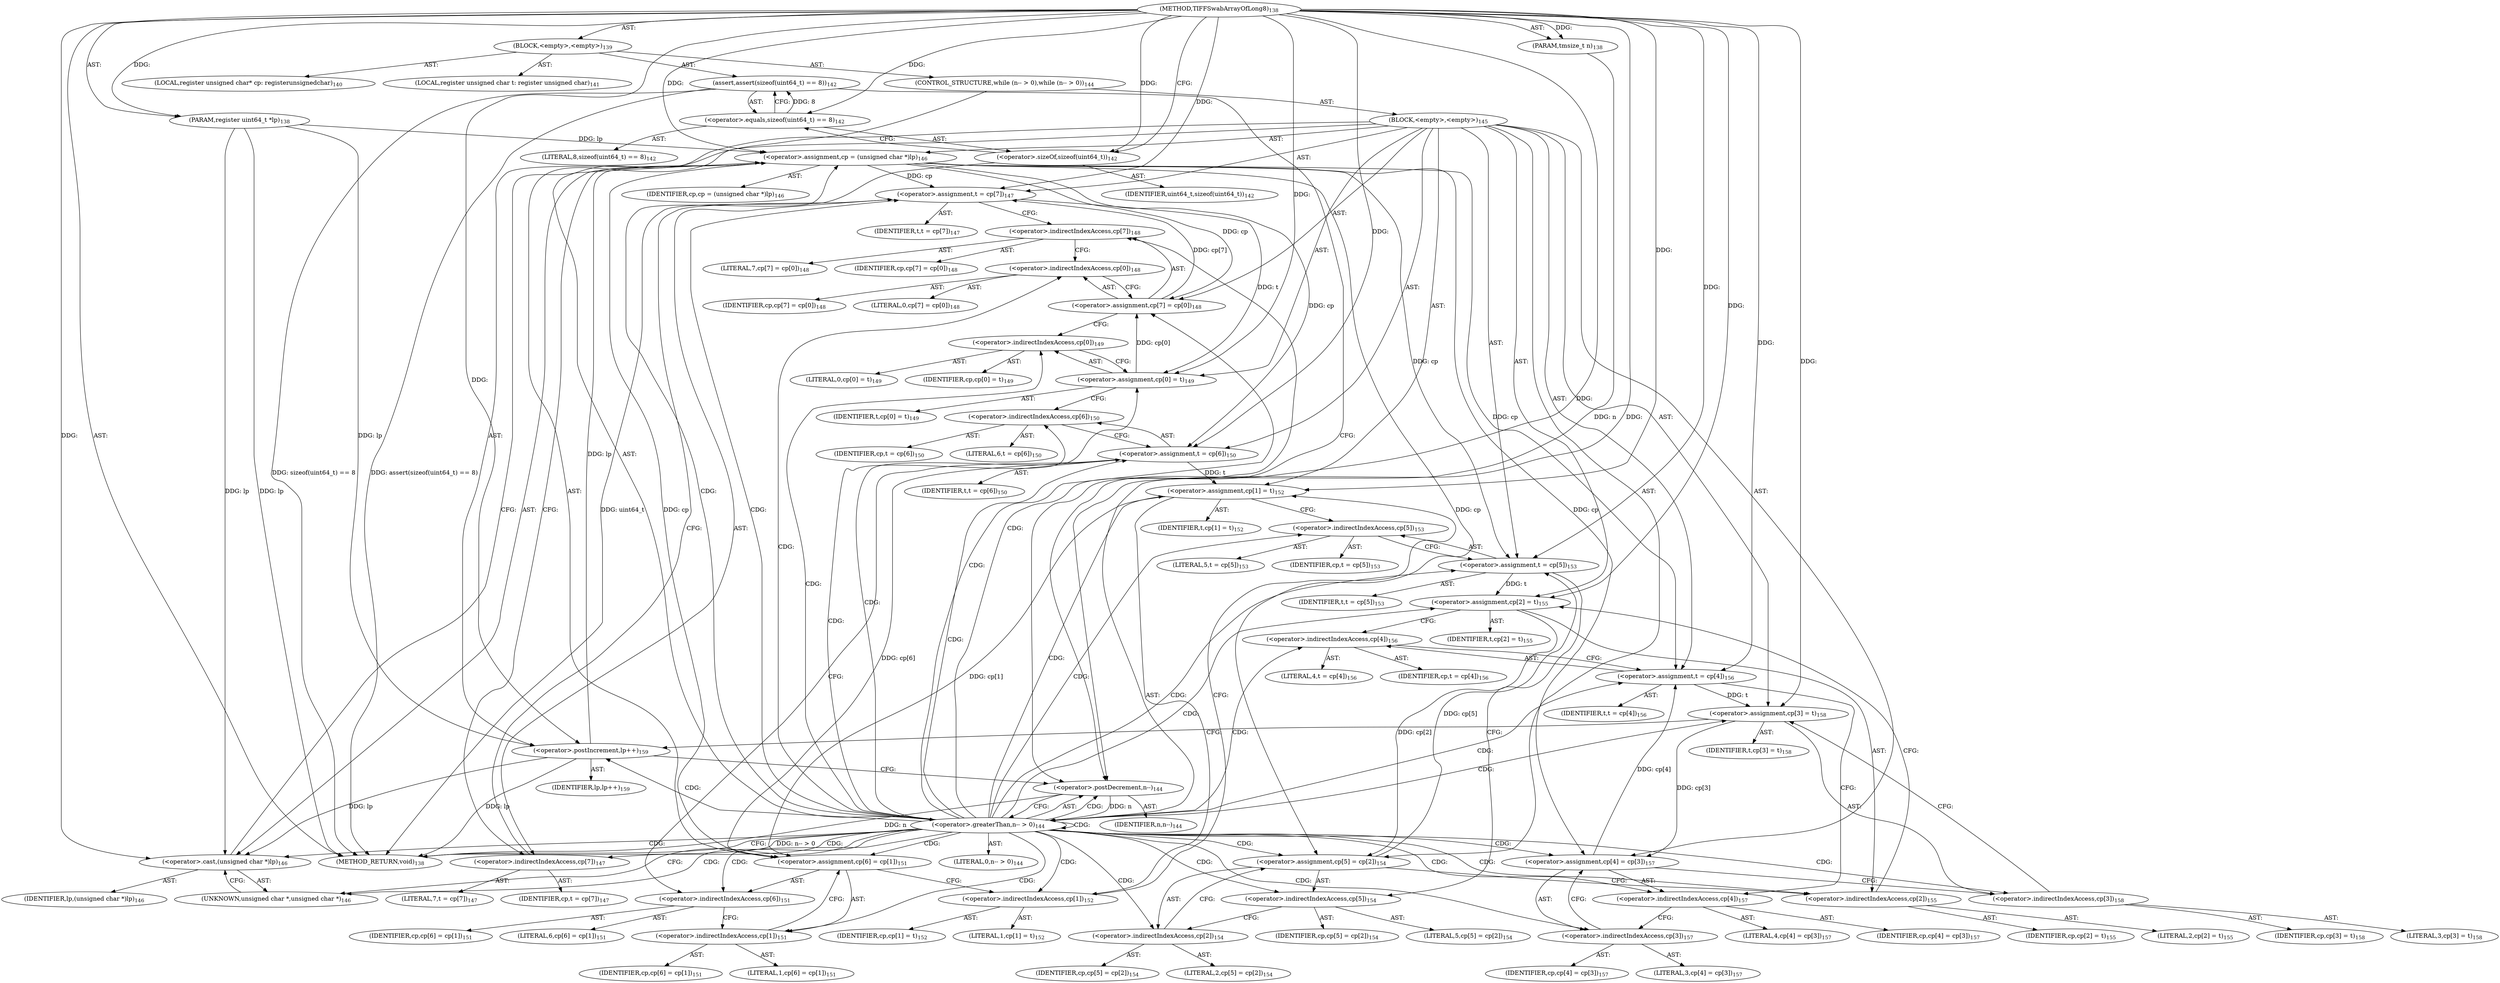 digraph "TIFFSwabArrayOfLong8" {  
"34590" [label = <(METHOD,TIFFSwabArrayOfLong8)<SUB>138</SUB>> ]
"34591" [label = <(PARAM,register uint64_t *lp)<SUB>138</SUB>> ]
"34592" [label = <(PARAM,tmsize_t n)<SUB>138</SUB>> ]
"34593" [label = <(BLOCK,&lt;empty&gt;,&lt;empty&gt;)<SUB>139</SUB>> ]
"34594" [label = <(LOCAL,register unsigned char* cp: registerunsignedchar)<SUB>140</SUB>> ]
"34595" [label = <(LOCAL,register unsigned char t: register unsigned char)<SUB>141</SUB>> ]
"34596" [label = <(assert,assert(sizeof(uint64_t) == 8))<SUB>142</SUB>> ]
"34597" [label = <(&lt;operator&gt;.equals,sizeof(uint64_t) == 8)<SUB>142</SUB>> ]
"34598" [label = <(&lt;operator&gt;.sizeOf,sizeof(uint64_t))<SUB>142</SUB>> ]
"34599" [label = <(IDENTIFIER,uint64_t,sizeof(uint64_t))<SUB>142</SUB>> ]
"34600" [label = <(LITERAL,8,sizeof(uint64_t) == 8)<SUB>142</SUB>> ]
"34601" [label = <(CONTROL_STRUCTURE,while (n-- &gt; 0),while (n-- &gt; 0))<SUB>144</SUB>> ]
"34602" [label = <(&lt;operator&gt;.greaterThan,n-- &gt; 0)<SUB>144</SUB>> ]
"34603" [label = <(&lt;operator&gt;.postDecrement,n--)<SUB>144</SUB>> ]
"34604" [label = <(IDENTIFIER,n,n--)<SUB>144</SUB>> ]
"34605" [label = <(LITERAL,0,n-- &gt; 0)<SUB>144</SUB>> ]
"34606" [label = <(BLOCK,&lt;empty&gt;,&lt;empty&gt;)<SUB>145</SUB>> ]
"34607" [label = <(&lt;operator&gt;.assignment,cp = (unsigned char *)lp)<SUB>146</SUB>> ]
"34608" [label = <(IDENTIFIER,cp,cp = (unsigned char *)lp)<SUB>146</SUB>> ]
"34609" [label = <(&lt;operator&gt;.cast,(unsigned char *)lp)<SUB>146</SUB>> ]
"34610" [label = <(UNKNOWN,unsigned char *,unsigned char *)<SUB>146</SUB>> ]
"34611" [label = <(IDENTIFIER,lp,(unsigned char *)lp)<SUB>146</SUB>> ]
"34612" [label = <(&lt;operator&gt;.assignment,t = cp[7])<SUB>147</SUB>> ]
"34613" [label = <(IDENTIFIER,t,t = cp[7])<SUB>147</SUB>> ]
"34614" [label = <(&lt;operator&gt;.indirectIndexAccess,cp[7])<SUB>147</SUB>> ]
"34615" [label = <(IDENTIFIER,cp,t = cp[7])<SUB>147</SUB>> ]
"34616" [label = <(LITERAL,7,t = cp[7])<SUB>147</SUB>> ]
"34617" [label = <(&lt;operator&gt;.assignment,cp[7] = cp[0])<SUB>148</SUB>> ]
"34618" [label = <(&lt;operator&gt;.indirectIndexAccess,cp[7])<SUB>148</SUB>> ]
"34619" [label = <(IDENTIFIER,cp,cp[7] = cp[0])<SUB>148</SUB>> ]
"34620" [label = <(LITERAL,7,cp[7] = cp[0])<SUB>148</SUB>> ]
"34621" [label = <(&lt;operator&gt;.indirectIndexAccess,cp[0])<SUB>148</SUB>> ]
"34622" [label = <(IDENTIFIER,cp,cp[7] = cp[0])<SUB>148</SUB>> ]
"34623" [label = <(LITERAL,0,cp[7] = cp[0])<SUB>148</SUB>> ]
"34624" [label = <(&lt;operator&gt;.assignment,cp[0] = t)<SUB>149</SUB>> ]
"34625" [label = <(&lt;operator&gt;.indirectIndexAccess,cp[0])<SUB>149</SUB>> ]
"34626" [label = <(IDENTIFIER,cp,cp[0] = t)<SUB>149</SUB>> ]
"34627" [label = <(LITERAL,0,cp[0] = t)<SUB>149</SUB>> ]
"34628" [label = <(IDENTIFIER,t,cp[0] = t)<SUB>149</SUB>> ]
"34629" [label = <(&lt;operator&gt;.assignment,t = cp[6])<SUB>150</SUB>> ]
"34630" [label = <(IDENTIFIER,t,t = cp[6])<SUB>150</SUB>> ]
"34631" [label = <(&lt;operator&gt;.indirectIndexAccess,cp[6])<SUB>150</SUB>> ]
"34632" [label = <(IDENTIFIER,cp,t = cp[6])<SUB>150</SUB>> ]
"34633" [label = <(LITERAL,6,t = cp[6])<SUB>150</SUB>> ]
"34634" [label = <(&lt;operator&gt;.assignment,cp[6] = cp[1])<SUB>151</SUB>> ]
"34635" [label = <(&lt;operator&gt;.indirectIndexAccess,cp[6])<SUB>151</SUB>> ]
"34636" [label = <(IDENTIFIER,cp,cp[6] = cp[1])<SUB>151</SUB>> ]
"34637" [label = <(LITERAL,6,cp[6] = cp[1])<SUB>151</SUB>> ]
"34638" [label = <(&lt;operator&gt;.indirectIndexAccess,cp[1])<SUB>151</SUB>> ]
"34639" [label = <(IDENTIFIER,cp,cp[6] = cp[1])<SUB>151</SUB>> ]
"34640" [label = <(LITERAL,1,cp[6] = cp[1])<SUB>151</SUB>> ]
"34641" [label = <(&lt;operator&gt;.assignment,cp[1] = t)<SUB>152</SUB>> ]
"34642" [label = <(&lt;operator&gt;.indirectIndexAccess,cp[1])<SUB>152</SUB>> ]
"34643" [label = <(IDENTIFIER,cp,cp[1] = t)<SUB>152</SUB>> ]
"34644" [label = <(LITERAL,1,cp[1] = t)<SUB>152</SUB>> ]
"34645" [label = <(IDENTIFIER,t,cp[1] = t)<SUB>152</SUB>> ]
"34646" [label = <(&lt;operator&gt;.assignment,t = cp[5])<SUB>153</SUB>> ]
"34647" [label = <(IDENTIFIER,t,t = cp[5])<SUB>153</SUB>> ]
"34648" [label = <(&lt;operator&gt;.indirectIndexAccess,cp[5])<SUB>153</SUB>> ]
"34649" [label = <(IDENTIFIER,cp,t = cp[5])<SUB>153</SUB>> ]
"34650" [label = <(LITERAL,5,t = cp[5])<SUB>153</SUB>> ]
"34651" [label = <(&lt;operator&gt;.assignment,cp[5] = cp[2])<SUB>154</SUB>> ]
"34652" [label = <(&lt;operator&gt;.indirectIndexAccess,cp[5])<SUB>154</SUB>> ]
"34653" [label = <(IDENTIFIER,cp,cp[5] = cp[2])<SUB>154</SUB>> ]
"34654" [label = <(LITERAL,5,cp[5] = cp[2])<SUB>154</SUB>> ]
"34655" [label = <(&lt;operator&gt;.indirectIndexAccess,cp[2])<SUB>154</SUB>> ]
"34656" [label = <(IDENTIFIER,cp,cp[5] = cp[2])<SUB>154</SUB>> ]
"34657" [label = <(LITERAL,2,cp[5] = cp[2])<SUB>154</SUB>> ]
"34658" [label = <(&lt;operator&gt;.assignment,cp[2] = t)<SUB>155</SUB>> ]
"34659" [label = <(&lt;operator&gt;.indirectIndexAccess,cp[2])<SUB>155</SUB>> ]
"34660" [label = <(IDENTIFIER,cp,cp[2] = t)<SUB>155</SUB>> ]
"34661" [label = <(LITERAL,2,cp[2] = t)<SUB>155</SUB>> ]
"34662" [label = <(IDENTIFIER,t,cp[2] = t)<SUB>155</SUB>> ]
"34663" [label = <(&lt;operator&gt;.assignment,t = cp[4])<SUB>156</SUB>> ]
"34664" [label = <(IDENTIFIER,t,t = cp[4])<SUB>156</SUB>> ]
"34665" [label = <(&lt;operator&gt;.indirectIndexAccess,cp[4])<SUB>156</SUB>> ]
"34666" [label = <(IDENTIFIER,cp,t = cp[4])<SUB>156</SUB>> ]
"34667" [label = <(LITERAL,4,t = cp[4])<SUB>156</SUB>> ]
"34668" [label = <(&lt;operator&gt;.assignment,cp[4] = cp[3])<SUB>157</SUB>> ]
"34669" [label = <(&lt;operator&gt;.indirectIndexAccess,cp[4])<SUB>157</SUB>> ]
"34670" [label = <(IDENTIFIER,cp,cp[4] = cp[3])<SUB>157</SUB>> ]
"34671" [label = <(LITERAL,4,cp[4] = cp[3])<SUB>157</SUB>> ]
"34672" [label = <(&lt;operator&gt;.indirectIndexAccess,cp[3])<SUB>157</SUB>> ]
"34673" [label = <(IDENTIFIER,cp,cp[4] = cp[3])<SUB>157</SUB>> ]
"34674" [label = <(LITERAL,3,cp[4] = cp[3])<SUB>157</SUB>> ]
"34675" [label = <(&lt;operator&gt;.assignment,cp[3] = t)<SUB>158</SUB>> ]
"34676" [label = <(&lt;operator&gt;.indirectIndexAccess,cp[3])<SUB>158</SUB>> ]
"34677" [label = <(IDENTIFIER,cp,cp[3] = t)<SUB>158</SUB>> ]
"34678" [label = <(LITERAL,3,cp[3] = t)<SUB>158</SUB>> ]
"34679" [label = <(IDENTIFIER,t,cp[3] = t)<SUB>158</SUB>> ]
"34680" [label = <(&lt;operator&gt;.postIncrement,lp++)<SUB>159</SUB>> ]
"34681" [label = <(IDENTIFIER,lp,lp++)<SUB>159</SUB>> ]
"34682" [label = <(METHOD_RETURN,void)<SUB>138</SUB>> ]
  "34590" -> "34591"  [ label = "AST: "] 
  "34590" -> "34592"  [ label = "AST: "] 
  "34590" -> "34593"  [ label = "AST: "] 
  "34590" -> "34682"  [ label = "AST: "] 
  "34593" -> "34594"  [ label = "AST: "] 
  "34593" -> "34595"  [ label = "AST: "] 
  "34593" -> "34596"  [ label = "AST: "] 
  "34593" -> "34601"  [ label = "AST: "] 
  "34596" -> "34597"  [ label = "AST: "] 
  "34597" -> "34598"  [ label = "AST: "] 
  "34597" -> "34600"  [ label = "AST: "] 
  "34598" -> "34599"  [ label = "AST: "] 
  "34601" -> "34602"  [ label = "AST: "] 
  "34601" -> "34606"  [ label = "AST: "] 
  "34602" -> "34603"  [ label = "AST: "] 
  "34602" -> "34605"  [ label = "AST: "] 
  "34603" -> "34604"  [ label = "AST: "] 
  "34606" -> "34607"  [ label = "AST: "] 
  "34606" -> "34612"  [ label = "AST: "] 
  "34606" -> "34617"  [ label = "AST: "] 
  "34606" -> "34624"  [ label = "AST: "] 
  "34606" -> "34629"  [ label = "AST: "] 
  "34606" -> "34634"  [ label = "AST: "] 
  "34606" -> "34641"  [ label = "AST: "] 
  "34606" -> "34646"  [ label = "AST: "] 
  "34606" -> "34651"  [ label = "AST: "] 
  "34606" -> "34658"  [ label = "AST: "] 
  "34606" -> "34663"  [ label = "AST: "] 
  "34606" -> "34668"  [ label = "AST: "] 
  "34606" -> "34675"  [ label = "AST: "] 
  "34606" -> "34680"  [ label = "AST: "] 
  "34607" -> "34608"  [ label = "AST: "] 
  "34607" -> "34609"  [ label = "AST: "] 
  "34609" -> "34610"  [ label = "AST: "] 
  "34609" -> "34611"  [ label = "AST: "] 
  "34612" -> "34613"  [ label = "AST: "] 
  "34612" -> "34614"  [ label = "AST: "] 
  "34614" -> "34615"  [ label = "AST: "] 
  "34614" -> "34616"  [ label = "AST: "] 
  "34617" -> "34618"  [ label = "AST: "] 
  "34617" -> "34621"  [ label = "AST: "] 
  "34618" -> "34619"  [ label = "AST: "] 
  "34618" -> "34620"  [ label = "AST: "] 
  "34621" -> "34622"  [ label = "AST: "] 
  "34621" -> "34623"  [ label = "AST: "] 
  "34624" -> "34625"  [ label = "AST: "] 
  "34624" -> "34628"  [ label = "AST: "] 
  "34625" -> "34626"  [ label = "AST: "] 
  "34625" -> "34627"  [ label = "AST: "] 
  "34629" -> "34630"  [ label = "AST: "] 
  "34629" -> "34631"  [ label = "AST: "] 
  "34631" -> "34632"  [ label = "AST: "] 
  "34631" -> "34633"  [ label = "AST: "] 
  "34634" -> "34635"  [ label = "AST: "] 
  "34634" -> "34638"  [ label = "AST: "] 
  "34635" -> "34636"  [ label = "AST: "] 
  "34635" -> "34637"  [ label = "AST: "] 
  "34638" -> "34639"  [ label = "AST: "] 
  "34638" -> "34640"  [ label = "AST: "] 
  "34641" -> "34642"  [ label = "AST: "] 
  "34641" -> "34645"  [ label = "AST: "] 
  "34642" -> "34643"  [ label = "AST: "] 
  "34642" -> "34644"  [ label = "AST: "] 
  "34646" -> "34647"  [ label = "AST: "] 
  "34646" -> "34648"  [ label = "AST: "] 
  "34648" -> "34649"  [ label = "AST: "] 
  "34648" -> "34650"  [ label = "AST: "] 
  "34651" -> "34652"  [ label = "AST: "] 
  "34651" -> "34655"  [ label = "AST: "] 
  "34652" -> "34653"  [ label = "AST: "] 
  "34652" -> "34654"  [ label = "AST: "] 
  "34655" -> "34656"  [ label = "AST: "] 
  "34655" -> "34657"  [ label = "AST: "] 
  "34658" -> "34659"  [ label = "AST: "] 
  "34658" -> "34662"  [ label = "AST: "] 
  "34659" -> "34660"  [ label = "AST: "] 
  "34659" -> "34661"  [ label = "AST: "] 
  "34663" -> "34664"  [ label = "AST: "] 
  "34663" -> "34665"  [ label = "AST: "] 
  "34665" -> "34666"  [ label = "AST: "] 
  "34665" -> "34667"  [ label = "AST: "] 
  "34668" -> "34669"  [ label = "AST: "] 
  "34668" -> "34672"  [ label = "AST: "] 
  "34669" -> "34670"  [ label = "AST: "] 
  "34669" -> "34671"  [ label = "AST: "] 
  "34672" -> "34673"  [ label = "AST: "] 
  "34672" -> "34674"  [ label = "AST: "] 
  "34675" -> "34676"  [ label = "AST: "] 
  "34675" -> "34679"  [ label = "AST: "] 
  "34676" -> "34677"  [ label = "AST: "] 
  "34676" -> "34678"  [ label = "AST: "] 
  "34680" -> "34681"  [ label = "AST: "] 
  "34596" -> "34603"  [ label = "CFG: "] 
  "34597" -> "34596"  [ label = "CFG: "] 
  "34602" -> "34682"  [ label = "CFG: "] 
  "34602" -> "34610"  [ label = "CFG: "] 
  "34598" -> "34597"  [ label = "CFG: "] 
  "34603" -> "34602"  [ label = "CFG: "] 
  "34607" -> "34614"  [ label = "CFG: "] 
  "34612" -> "34618"  [ label = "CFG: "] 
  "34617" -> "34625"  [ label = "CFG: "] 
  "34624" -> "34631"  [ label = "CFG: "] 
  "34629" -> "34635"  [ label = "CFG: "] 
  "34634" -> "34642"  [ label = "CFG: "] 
  "34641" -> "34648"  [ label = "CFG: "] 
  "34646" -> "34652"  [ label = "CFG: "] 
  "34651" -> "34659"  [ label = "CFG: "] 
  "34658" -> "34665"  [ label = "CFG: "] 
  "34663" -> "34669"  [ label = "CFG: "] 
  "34668" -> "34676"  [ label = "CFG: "] 
  "34675" -> "34680"  [ label = "CFG: "] 
  "34680" -> "34603"  [ label = "CFG: "] 
  "34609" -> "34607"  [ label = "CFG: "] 
  "34614" -> "34612"  [ label = "CFG: "] 
  "34618" -> "34621"  [ label = "CFG: "] 
  "34621" -> "34617"  [ label = "CFG: "] 
  "34625" -> "34624"  [ label = "CFG: "] 
  "34631" -> "34629"  [ label = "CFG: "] 
  "34635" -> "34638"  [ label = "CFG: "] 
  "34638" -> "34634"  [ label = "CFG: "] 
  "34642" -> "34641"  [ label = "CFG: "] 
  "34648" -> "34646"  [ label = "CFG: "] 
  "34652" -> "34655"  [ label = "CFG: "] 
  "34655" -> "34651"  [ label = "CFG: "] 
  "34659" -> "34658"  [ label = "CFG: "] 
  "34665" -> "34663"  [ label = "CFG: "] 
  "34669" -> "34672"  [ label = "CFG: "] 
  "34672" -> "34668"  [ label = "CFG: "] 
  "34676" -> "34675"  [ label = "CFG: "] 
  "34610" -> "34609"  [ label = "CFG: "] 
  "34590" -> "34598"  [ label = "CFG: "] 
  "34591" -> "34682"  [ label = "DDG: lp"] 
  "34596" -> "34682"  [ label = "DDG: sizeof(uint64_t) == 8"] 
  "34596" -> "34682"  [ label = "DDG: assert(sizeof(uint64_t) == 8)"] 
  "34603" -> "34682"  [ label = "DDG: n"] 
  "34602" -> "34682"  [ label = "DDG: n-- &gt; 0"] 
  "34680" -> "34682"  [ label = "DDG: lp"] 
  "34598" -> "34682"  [ label = "DDG: uint64_t"] 
  "34590" -> "34591"  [ label = "DDG: "] 
  "34590" -> "34592"  [ label = "DDG: "] 
  "34597" -> "34596"  [ label = "DDG: 8"] 
  "34590" -> "34597"  [ label = "DDG: "] 
  "34603" -> "34602"  [ label = "DDG: n"] 
  "34590" -> "34602"  [ label = "DDG: "] 
  "34680" -> "34607"  [ label = "DDG: lp"] 
  "34591" -> "34607"  [ label = "DDG: lp"] 
  "34590" -> "34607"  [ label = "DDG: "] 
  "34607" -> "34612"  [ label = "DDG: cp"] 
  "34617" -> "34612"  [ label = "DDG: cp[7]"] 
  "34607" -> "34617"  [ label = "DDG: cp"] 
  "34624" -> "34617"  [ label = "DDG: cp[0]"] 
  "34612" -> "34624"  [ label = "DDG: t"] 
  "34590" -> "34624"  [ label = "DDG: "] 
  "34607" -> "34629"  [ label = "DDG: cp"] 
  "34634" -> "34629"  [ label = "DDG: cp[6]"] 
  "34607" -> "34634"  [ label = "DDG: cp"] 
  "34641" -> "34634"  [ label = "DDG: cp[1]"] 
  "34629" -> "34641"  [ label = "DDG: t"] 
  "34590" -> "34641"  [ label = "DDG: "] 
  "34607" -> "34646"  [ label = "DDG: cp"] 
  "34651" -> "34646"  [ label = "DDG: cp[5]"] 
  "34607" -> "34651"  [ label = "DDG: cp"] 
  "34658" -> "34651"  [ label = "DDG: cp[2]"] 
  "34646" -> "34658"  [ label = "DDG: t"] 
  "34590" -> "34658"  [ label = "DDG: "] 
  "34607" -> "34663"  [ label = "DDG: cp"] 
  "34668" -> "34663"  [ label = "DDG: cp[4]"] 
  "34607" -> "34668"  [ label = "DDG: cp"] 
  "34675" -> "34668"  [ label = "DDG: cp[3]"] 
  "34663" -> "34675"  [ label = "DDG: t"] 
  "34590" -> "34675"  [ label = "DDG: "] 
  "34590" -> "34598"  [ label = "DDG: "] 
  "34592" -> "34603"  [ label = "DDG: n"] 
  "34590" -> "34603"  [ label = "DDG: "] 
  "34590" -> "34612"  [ label = "DDG: "] 
  "34590" -> "34629"  [ label = "DDG: "] 
  "34590" -> "34646"  [ label = "DDG: "] 
  "34590" -> "34663"  [ label = "DDG: "] 
  "34590" -> "34680"  [ label = "DDG: "] 
  "34591" -> "34680"  [ label = "DDG: lp"] 
  "34680" -> "34609"  [ label = "DDG: lp"] 
  "34591" -> "34609"  [ label = "DDG: lp"] 
  "34590" -> "34609"  [ label = "DDG: "] 
  "34602" -> "34669"  [ label = "CDG: "] 
  "34602" -> "34659"  [ label = "CDG: "] 
  "34602" -> "34635"  [ label = "CDG: "] 
  "34602" -> "34614"  [ label = "CDG: "] 
  "34602" -> "34612"  [ label = "CDG: "] 
  "34602" -> "34624"  [ label = "CDG: "] 
  "34602" -> "34631"  [ label = "CDG: "] 
  "34602" -> "34642"  [ label = "CDG: "] 
  "34602" -> "34610"  [ label = "CDG: "] 
  "34602" -> "34603"  [ label = "CDG: "] 
  "34602" -> "34676"  [ label = "CDG: "] 
  "34602" -> "34629"  [ label = "CDG: "] 
  "34602" -> "34607"  [ label = "CDG: "] 
  "34602" -> "34672"  [ label = "CDG: "] 
  "34602" -> "34625"  [ label = "CDG: "] 
  "34602" -> "34652"  [ label = "CDG: "] 
  "34602" -> "34680"  [ label = "CDG: "] 
  "34602" -> "34668"  [ label = "CDG: "] 
  "34602" -> "34621"  [ label = "CDG: "] 
  "34602" -> "34655"  [ label = "CDG: "] 
  "34602" -> "34638"  [ label = "CDG: "] 
  "34602" -> "34663"  [ label = "CDG: "] 
  "34602" -> "34646"  [ label = "CDG: "] 
  "34602" -> "34675"  [ label = "CDG: "] 
  "34602" -> "34658"  [ label = "CDG: "] 
  "34602" -> "34609"  [ label = "CDG: "] 
  "34602" -> "34651"  [ label = "CDG: "] 
  "34602" -> "34641"  [ label = "CDG: "] 
  "34602" -> "34665"  [ label = "CDG: "] 
  "34602" -> "34634"  [ label = "CDG: "] 
  "34602" -> "34602"  [ label = "CDG: "] 
  "34602" -> "34618"  [ label = "CDG: "] 
  "34602" -> "34617"  [ label = "CDG: "] 
  "34602" -> "34648"  [ label = "CDG: "] 
}
